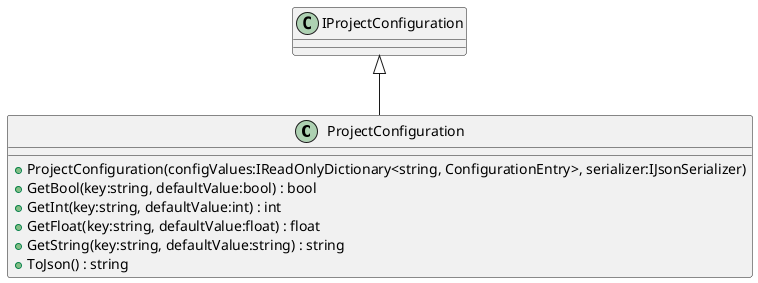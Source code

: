 @startuml
class ProjectConfiguration {
    + ProjectConfiguration(configValues:IReadOnlyDictionary<string, ConfigurationEntry>, serializer:IJsonSerializer)
    + GetBool(key:string, defaultValue:bool) : bool
    + GetInt(key:string, defaultValue:int) : int
    + GetFloat(key:string, defaultValue:float) : float
    + GetString(key:string, defaultValue:string) : string
    + ToJson() : string
}
IProjectConfiguration <|-- ProjectConfiguration
@enduml

